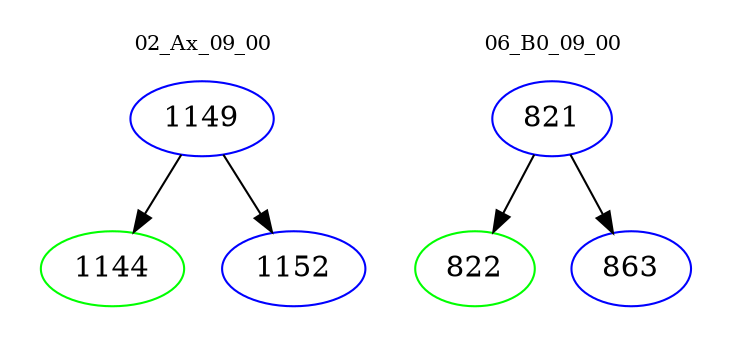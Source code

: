 digraph{
subgraph cluster_0 {
color = white
label = "02_Ax_09_00";
fontsize=10;
T0_1149 [label="1149", color="blue"]
T0_1149 -> T0_1144 [color="black"]
T0_1144 [label="1144", color="green"]
T0_1149 -> T0_1152 [color="black"]
T0_1152 [label="1152", color="blue"]
}
subgraph cluster_1 {
color = white
label = "06_B0_09_00";
fontsize=10;
T1_821 [label="821", color="blue"]
T1_821 -> T1_822 [color="black"]
T1_822 [label="822", color="green"]
T1_821 -> T1_863 [color="black"]
T1_863 [label="863", color="blue"]
}
}
